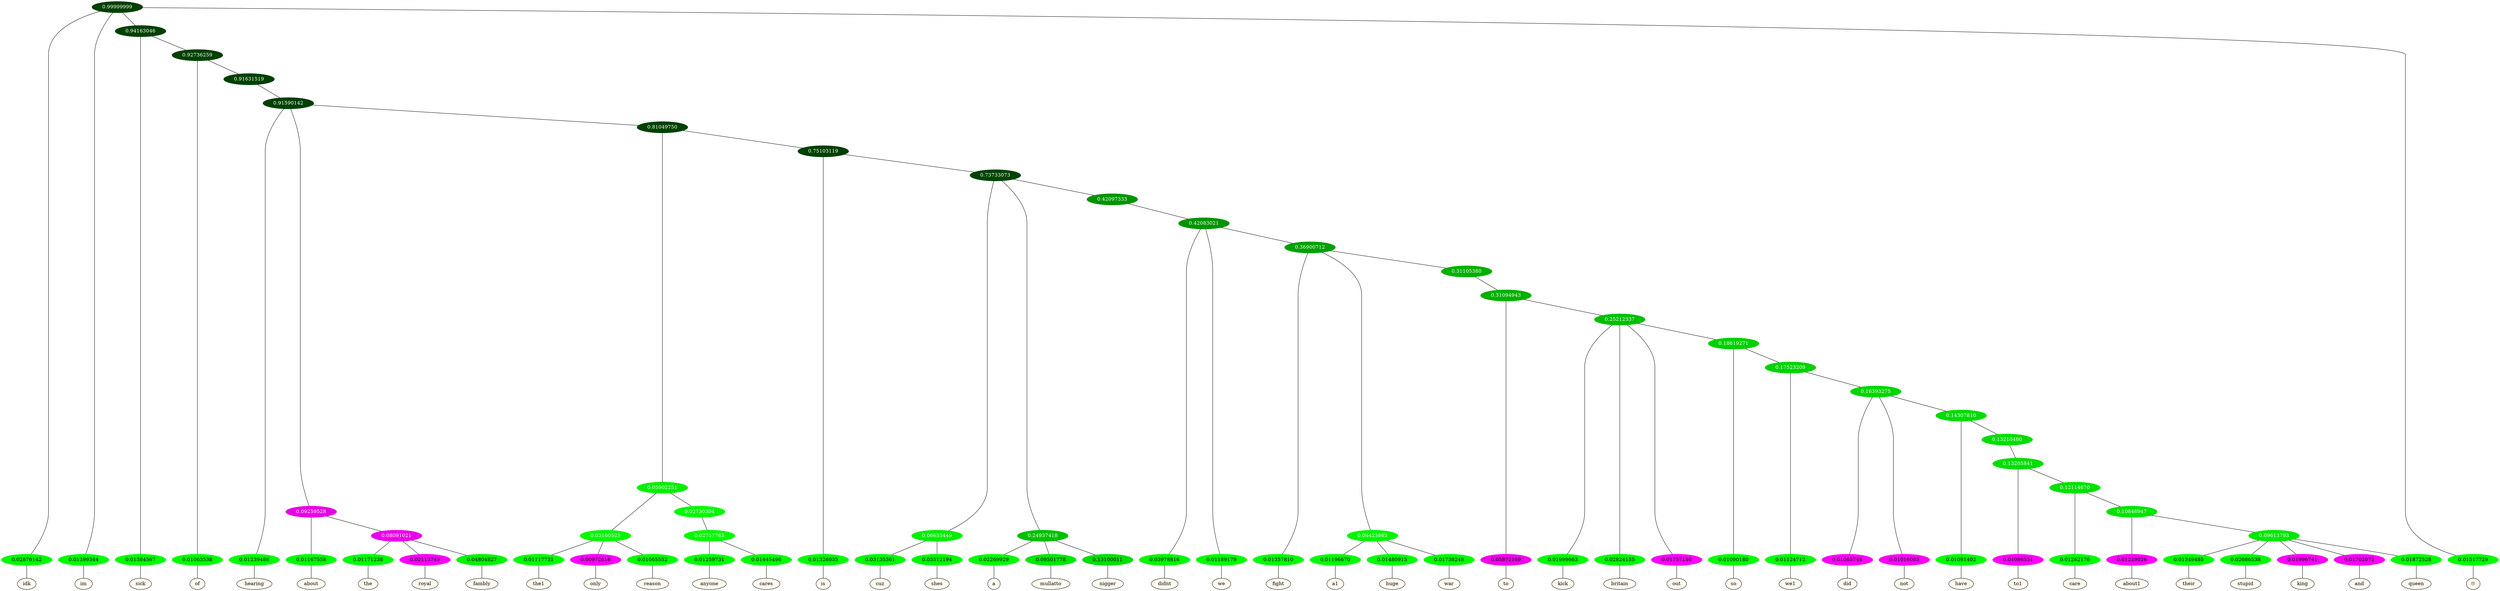 graph {
	node [format=png height=0.15 nodesep=0.001 ordering=out overlap=prism overlap_scaling=0.01 ranksep=0.001 ratio=0.2 style=filled width=0.15]
	{
		rank=same
		a_w_1 [label=idk color=black fillcolor=floralwhite style="filled,solid"]
		a_w_2 [label=im color=black fillcolor=floralwhite style="filled,solid"]
		a_w_5 [label=sick color=black fillcolor=floralwhite style="filled,solid"]
		a_w_7 [label=of color=black fillcolor=floralwhite style="filled,solid"]
		a_w_10 [label=hearing color=black fillcolor=floralwhite style="filled,solid"]
		a_w_13 [label=about color=black fillcolor=floralwhite style="filled,solid"]
		a_w_17 [label=the color=black fillcolor=floralwhite style="filled,solid"]
		a_w_18 [label=royal color=black fillcolor=floralwhite style="filled,solid"]
		a_w_19 [label=fambly color=black fillcolor=floralwhite style="filled,solid"]
		a_w_24 [label=the1 color=black fillcolor=floralwhite style="filled,solid"]
		a_w_25 [label=only color=black fillcolor=floralwhite style="filled,solid"]
		a_w_26 [label=reason color=black fillcolor=floralwhite style="filled,solid"]
		a_w_31 [label=anyone color=black fillcolor=floralwhite style="filled,solid"]
		a_w_32 [label=cares color=black fillcolor=floralwhite style="filled,solid"]
		a_w_22 [label=is color=black fillcolor=floralwhite style="filled,solid"]
		a_w_33 [label=cuz color=black fillcolor=floralwhite style="filled,solid"]
		a_w_34 [label=shes color=black fillcolor=floralwhite style="filled,solid"]
		a_w_35 [label=a color=black fillcolor=floralwhite style="filled,solid"]
		a_w_36 [label=mullatto color=black fillcolor=floralwhite style="filled,solid"]
		a_w_37 [label=nigger color=black fillcolor=floralwhite style="filled,solid"]
		a_w_39 [label=didnt color=black fillcolor=floralwhite style="filled,solid"]
		a_w_40 [label=we color=black fillcolor=floralwhite style="filled,solid"]
		a_w_42 [label=fight color=black fillcolor=floralwhite style="filled,solid"]
		a_w_45 [label=a1 color=black fillcolor=floralwhite style="filled,solid"]
		a_w_46 [label=huge color=black fillcolor=floralwhite style="filled,solid"]
		a_w_47 [label=war color=black fillcolor=floralwhite style="filled,solid"]
		a_w_49 [label=to color=black fillcolor=floralwhite style="filled,solid"]
		a_w_51 [label=kick color=black fillcolor=floralwhite style="filled,solid"]
		a_w_52 [label=britain color=black fillcolor=floralwhite style="filled,solid"]
		a_w_53 [label=out color=black fillcolor=floralwhite style="filled,solid"]
		a_w_55 [label=so color=black fillcolor=floralwhite style="filled,solid"]
		a_w_57 [label=we1 color=black fillcolor=floralwhite style="filled,solid"]
		a_w_59 [label=did color=black fillcolor=floralwhite style="filled,solid"]
		a_w_60 [label=not color=black fillcolor=floralwhite style="filled,solid"]
		a_w_62 [label=have color=black fillcolor=floralwhite style="filled,solid"]
		a_w_65 [label=to1 color=black fillcolor=floralwhite style="filled,solid"]
		a_w_67 [label=care color=black fillcolor=floralwhite style="filled,solid"]
		a_w_69 [label=about1 color=black fillcolor=floralwhite style="filled,solid"]
		a_w_71 [label=their color=black fillcolor=floralwhite style="filled,solid"]
		a_w_72 [label=stupid color=black fillcolor=floralwhite style="filled,solid"]
		a_w_73 [label=king color=black fillcolor=floralwhite style="filled,solid"]
		a_w_74 [label=and color=black fillcolor=floralwhite style="filled,solid"]
		a_w_75 [label=queen color=black fillcolor=floralwhite style="filled,solid"]
		a_w_4 [label="🙄" color=black fillcolor=floralwhite style="filled,solid"]
	}
	a_n_1 -- a_w_1
	a_n_2 -- a_w_2
	a_n_5 -- a_w_5
	a_n_7 -- a_w_7
	a_n_10 -- a_w_10
	a_n_13 -- a_w_13
	a_n_17 -- a_w_17
	a_n_18 -- a_w_18
	a_n_19 -- a_w_19
	a_n_24 -- a_w_24
	a_n_25 -- a_w_25
	a_n_26 -- a_w_26
	a_n_31 -- a_w_31
	a_n_32 -- a_w_32
	a_n_22 -- a_w_22
	a_n_33 -- a_w_33
	a_n_34 -- a_w_34
	a_n_35 -- a_w_35
	a_n_36 -- a_w_36
	a_n_37 -- a_w_37
	a_n_39 -- a_w_39
	a_n_40 -- a_w_40
	a_n_42 -- a_w_42
	a_n_45 -- a_w_45
	a_n_46 -- a_w_46
	a_n_47 -- a_w_47
	a_n_49 -- a_w_49
	a_n_51 -- a_w_51
	a_n_52 -- a_w_52
	a_n_53 -- a_w_53
	a_n_55 -- a_w_55
	a_n_57 -- a_w_57
	a_n_59 -- a_w_59
	a_n_60 -- a_w_60
	a_n_62 -- a_w_62
	a_n_65 -- a_w_65
	a_n_67 -- a_w_67
	a_n_69 -- a_w_69
	a_n_71 -- a_w_71
	a_n_72 -- a_w_72
	a_n_73 -- a_w_73
	a_n_74 -- a_w_74
	a_n_75 -- a_w_75
	a_n_4 -- a_w_4
	{
		rank=same
		a_n_1 [label=0.02876142 color="0.334 1.000 0.971" fontcolor=black]
		a_n_2 [label=0.01399344 color="0.334 1.000 0.986" fontcolor=black]
		a_n_5 [label=0.01384567 color="0.334 1.000 0.986" fontcolor=black]
		a_n_7 [label=0.01063538 color="0.334 1.000 0.989" fontcolor=black]
		a_n_10 [label=0.01239486 color="0.334 1.000 0.988" fontcolor=black]
		a_n_13 [label=0.01167558 color="0.334 1.000 0.988" fontcolor=black]
		a_n_17 [label=0.01171238 color="0.334 1.000 0.988" fontcolor=black]
		a_n_18 [label=0.02113743 color="0.835 1.000 0.979" fontcolor=black]
		a_n_19 [label=0.04804827 color="0.334 1.000 0.952" fontcolor=black]
		a_n_24 [label=0.01117731 color="0.334 1.000 0.989" fontcolor=black]
		a_n_25 [label=0.00972616 color="0.835 1.000 0.990" fontcolor=black]
		a_n_26 [label=0.01065552 color="0.334 1.000 0.989" fontcolor=black]
		a_n_31 [label=0.01259731 color="0.334 1.000 0.987" fontcolor=black]
		a_n_32 [label=0.01445496 color="0.334 1.000 0.986" fontcolor=black]
		a_n_22 [label=0.01326935 color="0.334 1.000 0.987" fontcolor=black]
		a_n_33 [label=0.03135361 color="0.334 1.000 0.969" fontcolor=black]
		a_n_34 [label=0.03512194 color="0.334 1.000 0.965" fontcolor=black]
		a_n_35 [label=0.02269929 color="0.334 1.000 0.977" fontcolor=black]
		a_n_36 [label=0.09501778 color="0.334 1.000 0.905" fontcolor=black]
		a_n_37 [label=0.13100011 color="0.334 1.000 0.869" fontcolor=black]
		a_n_39 [label=0.03978816 color="0.334 1.000 0.960" fontcolor=black]
		a_n_40 [label=0.01189179 color="0.334 1.000 0.988" fontcolor=black]
		a_n_42 [label=0.01357810 color="0.334 1.000 0.986" fontcolor=black]
		a_n_45 [label=0.01196670 color="0.334 1.000 0.988" fontcolor=black]
		a_n_46 [label=0.01480915 color="0.334 1.000 0.985" fontcolor=black]
		a_n_47 [label=0.01738248 color="0.334 1.000 0.983" fontcolor=black]
		a_n_49 [label=0.05872169 color="0.835 1.000 0.941" fontcolor=black]
		a_n_51 [label=0.01999663 color="0.334 1.000 0.980" fontcolor=black]
		a_n_52 [label=0.02824155 color="0.334 1.000 0.972" fontcolor=black]
		a_n_53 [label=0.01757140 color="0.835 1.000 0.982" fontcolor=black]
		a_n_55 [label=0.01090180 color="0.334 1.000 0.989" fontcolor=black]
		a_n_57 [label=0.01124712 color="0.334 1.000 0.989" fontcolor=black]
		a_n_59 [label=0.01065748 color="0.835 1.000 0.989" fontcolor=black]
		a_n_60 [label=0.01016063 color="0.835 1.000 0.990" fontcolor=black]
		a_n_62 [label=0.01091402 color="0.334 1.000 0.989" fontcolor=black]
		a_n_65 [label=0.01086531 color="0.835 1.000 0.989" fontcolor=black]
		a_n_67 [label=0.01262176 color="0.334 1.000 0.987" fontcolor=black]
		a_n_69 [label=0.01229026 color="0.835 1.000 0.988" fontcolor=black]
		a_n_71 [label=0.01349485 color="0.334 1.000 0.987" fontcolor=black]
		a_n_72 [label=0.02686538 color="0.334 1.000 0.973" fontcolor=black]
		a_n_73 [label=0.01996741 color="0.835 1.000 0.980" fontcolor=black]
		a_n_74 [label=0.01702972 color="0.835 1.000 0.983" fontcolor=black]
		a_n_75 [label=0.01872528 color="0.334 1.000 0.981" fontcolor=black]
		a_n_4 [label=0.01517729 color="0.334 1.000 0.985" fontcolor=black]
	}
	a_n_0 [label=0.99999999 color="0.334 1.000 0.250" fontcolor=grey99]
	a_n_0 -- a_n_1
	a_n_0 -- a_n_2
	a_n_3 [label=0.94163046 color="0.334 1.000 0.250" fontcolor=grey99]
	a_n_0 -- a_n_3
	a_n_0 -- a_n_4
	a_n_3 -- a_n_5
	a_n_6 [label=0.92736259 color="0.334 1.000 0.250" fontcolor=grey99]
	a_n_3 -- a_n_6
	a_n_6 -- a_n_7
	a_n_8 [label=0.91631519 color="0.334 1.000 0.250" fontcolor=grey99]
	a_n_6 -- a_n_8
	a_n_9 [label=0.91590142 color="0.334 1.000 0.250" fontcolor=grey99]
	a_n_8 -- a_n_9
	a_n_9 -- a_n_10
	a_n_11 [label=0.09259528 color="0.835 1.000 0.907" fontcolor=grey99]
	a_n_9 -- a_n_11
	a_n_12 [label=0.81049750 color="0.334 1.000 0.250" fontcolor=grey99]
	a_n_9 -- a_n_12
	a_n_11 -- a_n_13
	a_n_14 [label=0.08091021 color="0.835 1.000 0.919" fontcolor=grey99]
	a_n_11 -- a_n_14
	a_n_15 [label=0.05902251 color="0.334 1.000 0.941" fontcolor=grey99]
	a_n_12 -- a_n_15
	a_n_16 [label=0.75103119 color="0.334 1.000 0.250" fontcolor=grey99]
	a_n_12 -- a_n_16
	a_n_14 -- a_n_17
	a_n_14 -- a_n_18
	a_n_14 -- a_n_19
	a_n_20 [label=0.03160525 color="0.334 1.000 0.968" fontcolor=grey99]
	a_n_15 -- a_n_20
	a_n_21 [label=0.02730304 color="0.334 1.000 0.973" fontcolor=grey99]
	a_n_15 -- a_n_21
	a_n_16 -- a_n_22
	a_n_23 [label=0.73733073 color="0.334 1.000 0.263" fontcolor=grey99]
	a_n_16 -- a_n_23
	a_n_20 -- a_n_24
	a_n_20 -- a_n_25
	a_n_20 -- a_n_26
	a_n_27 [label=0.02717765 color="0.334 1.000 0.973" fontcolor=grey99]
	a_n_21 -- a_n_27
	a_n_28 [label=0.06655449 color="0.334 1.000 0.933" fontcolor=grey99]
	a_n_23 -- a_n_28
	a_n_29 [label=0.24937418 color="0.334 1.000 0.751" fontcolor=grey99]
	a_n_23 -- a_n_29
	a_n_30 [label=0.42097333 color="0.334 1.000 0.579" fontcolor=grey99]
	a_n_23 -- a_n_30
	a_n_27 -- a_n_31
	a_n_27 -- a_n_32
	a_n_28 -- a_n_33
	a_n_28 -- a_n_34
	a_n_29 -- a_n_35
	a_n_29 -- a_n_36
	a_n_29 -- a_n_37
	a_n_38 [label=0.42083021 color="0.334 1.000 0.579" fontcolor=grey99]
	a_n_30 -- a_n_38
	a_n_38 -- a_n_39
	a_n_38 -- a_n_40
	a_n_41 [label=0.36900712 color="0.334 1.000 0.631" fontcolor=grey99]
	a_n_38 -- a_n_41
	a_n_41 -- a_n_42
	a_n_43 [label=0.04423863 color="0.334 1.000 0.956" fontcolor=grey99]
	a_n_41 -- a_n_43
	a_n_44 [label=0.31105380 color="0.334 1.000 0.689" fontcolor=grey99]
	a_n_41 -- a_n_44
	a_n_43 -- a_n_45
	a_n_43 -- a_n_46
	a_n_43 -- a_n_47
	a_n_48 [label=0.31094943 color="0.334 1.000 0.689" fontcolor=grey99]
	a_n_44 -- a_n_48
	a_n_48 -- a_n_49
	a_n_50 [label=0.25212337 color="0.334 1.000 0.748" fontcolor=grey99]
	a_n_48 -- a_n_50
	a_n_50 -- a_n_51
	a_n_50 -- a_n_52
	a_n_50 -- a_n_53
	a_n_54 [label=0.18619271 color="0.334 1.000 0.814" fontcolor=grey99]
	a_n_50 -- a_n_54
	a_n_54 -- a_n_55
	a_n_56 [label=0.17523209 color="0.334 1.000 0.825" fontcolor=grey99]
	a_n_54 -- a_n_56
	a_n_56 -- a_n_57
	a_n_58 [label=0.16393275 color="0.334 1.000 0.836" fontcolor=grey99]
	a_n_56 -- a_n_58
	a_n_58 -- a_n_59
	a_n_58 -- a_n_60
	a_n_61 [label=0.14307810 color="0.334 1.000 0.857" fontcolor=grey99]
	a_n_58 -- a_n_61
	a_n_61 -- a_n_62
	a_n_63 [label=0.13210480 color="0.334 1.000 0.868" fontcolor=grey99]
	a_n_61 -- a_n_63
	a_n_64 [label=0.13205841 color="0.334 1.000 0.868" fontcolor=grey99]
	a_n_63 -- a_n_64
	a_n_64 -- a_n_65
	a_n_66 [label=0.12114670 color="0.334 1.000 0.879" fontcolor=grey99]
	a_n_64 -- a_n_66
	a_n_66 -- a_n_67
	a_n_68 [label=0.10846947 color="0.334 1.000 0.892" fontcolor=grey99]
	a_n_66 -- a_n_68
	a_n_68 -- a_n_69
	a_n_70 [label=0.09613793 color="0.334 1.000 0.904" fontcolor=grey99]
	a_n_68 -- a_n_70
	a_n_70 -- a_n_71
	a_n_70 -- a_n_72
	a_n_70 -- a_n_73
	a_n_70 -- a_n_74
	a_n_70 -- a_n_75
}
